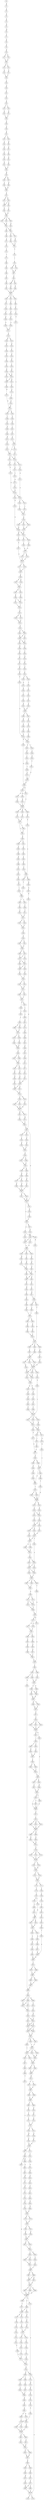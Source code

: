 strict digraph  {
	S0 -> S1 [ label = R ];
	S1 -> S2 [ label = A ];
	S2 -> S3 [ label = D ];
	S3 -> S4 [ label = K ];
	S4 -> S5 [ label = N ];
	S5 -> S6 [ label = M ];
	S6 -> S7 [ label = F ];
	S7 -> S8 [ label = K ];
	S8 -> S9 [ label = G ];
	S9 -> S10 [ label = N ];
	S10 -> S11 [ label = A ];
	S10 -> S12 [ label = P ];
	S11 -> S13 [ label = E ];
	S12 -> S13 [ label = E ];
	S13 -> S14 [ label = H ];
	S13 -> S15 [ label = L ];
	S14 -> S16 [ label = A ];
	S15 -> S17 [ label = S ];
	S16 -> S18 [ label = V ];
	S17 -> S18 [ label = V ];
	S18 -> S19 [ label = L ];
	S19 -> S20 [ label = G ];
	S20 -> S21 [ label = T ];
	S21 -> S22 [ label = L ];
	S22 -> S23 [ label = A ];
	S23 -> S24 [ label = V ];
	S23 -> S25 [ label = I ];
	S24 -> S26 [ label = A ];
	S25 -> S27 [ label = G ];
	S26 -> S28 [ label = V ];
	S27 -> S28 [ label = V ];
	S28 -> S29 [ label = P ];
	S29 -> S30 [ label = G ];
	S30 -> S31 [ label = E ];
	S31 -> S32 [ label = I ];
	S31 -> S33 [ label = L ];
	S32 -> S34 [ label = A ];
	S33 -> S35 [ label = R ];
	S34 -> S36 [ label = G ];
	S35 -> S37 [ label = A ];
	S36 -> S38 [ label = L ];
	S37 -> S39 [ label = Y ];
	S38 -> S40 [ label = W ];
	S39 -> S41 [ label = A ];
	S40 -> S42 [ label = E ];
	S41 -> S43 [ label = L ];
	S42 -> S44 [ label = A ];
	S43 -> S44 [ label = A ];
	S44 -> S45 [ label = H ];
	S45 -> S46 [ label = Q ];
	S45 -> S47 [ label = R ];
	S46 -> S48 [ label = S ];
	S47 -> S49 [ label = R ];
	S48 -> S50 [ label = H ];
	S49 -> S50 [ label = H ];
	S50 -> S51 [ label = G ];
	S51 -> S52 [ label = K ];
	S51 -> S53 [ label = R ];
	S52 -> S54 [ label = L ];
	S53 -> S54 [ label = L ];
	S53 -> S55 [ label = D ];
	S54 -> S56 [ label = P ];
	S55 -> S57 [ label = T ];
	S56 -> S58 [ label = W ];
	S57 -> S58 [ label = W ];
	S58 -> S59 [ label = E ];
	S58 -> S60 [ label = H ];
	S58 -> S61 [ label = I ];
	S59 -> S62 [ label = R ];
	S60 -> S63 [ label = K ];
	S61 -> S62 [ label = R ];
	S62 -> S64 [ label = L ];
	S62 -> S65 [ label = I ];
	S63 -> S64 [ label = L ];
	S64 -> S66 [ label = F ];
	S64 -> S67 [ label = L ];
	S65 -> S68 [ label = A ];
	S66 -> S69 [ label = Q ];
	S67 -> S70 [ label = E ];
	S68 -> S71 [ label = A ];
	S69 -> S72 [ label = P ];
	S70 -> S72 [ label = P ];
	S71 -> S73 [ label = A ];
	S72 -> S74 [ label = S ];
	S73 -> S75 [ label = V ];
	S74 -> S76 [ label = I ];
	S75 -> S77 [ label = V ];
	S76 -> S78 [ label = D ];
	S76 -> S79 [ label = R ];
	S77 -> S80 [ label = L ];
	S78 -> S81 [ label = M ];
	S79 -> S81 [ label = M ];
	S80 -> S82 [ label = L ];
	S81 -> S83 [ label = A ];
	S82 -> S84 [ label = T ];
	S83 -> S85 [ label = E ];
	S83 -> S86 [ label = R ];
	S84 -> S87 [ label = V ];
	S85 -> S88 [ label = N ];
	S86 -> S89 [ label = D ];
	S87 -> S90 [ label = A ];
	S88 -> S91 [ label = G ];
	S89 -> S91 [ label = G ];
	S90 -> S92 [ label = V ];
	S91 -> S93 [ label = Y ];
	S91 -> S94 [ label = V ];
	S91 -> S95 [ label = F ];
	S92 -> S91 [ label = G ];
	S93 -> S96 [ label = F ];
	S94 -> S97 [ label = P ];
	S95 -> S98 [ label = V ];
	S96 -> S99 [ label = I ];
	S97 -> S100 [ label = V ];
	S98 -> S101 [ label = F ];
	S99 -> S102 [ label = N ];
	S100 -> S103 [ label = S ];
	S101 -> S104 [ label = Y ];
	S102 -> S105 [ label = D ];
	S103 -> S106 [ label = R ];
	S104 -> S107 [ label = E ];
	S105 -> S108 [ label = A ];
	S106 -> S109 [ label = E ];
	S107 -> S110 [ label = L ];
	S108 -> S111 [ label = L ];
	S109 -> S111 [ label = L ];
	S110 -> S112 [ label = F ];
	S110 -> S113 [ label = Y ];
	S111 -> S114 [ label = A ];
	S112 -> S115 [ label = E ];
	S112 -> S116 [ label = C ];
	S113 -> S117 [ label = G ];
	S114 -> S118 [ label = R ];
	S114 -> S119 [ label = E ];
	S115 -> S120 [ label = N ];
	S116 -> S121 [ label = W ];
	S116 -> S122 [ label = L ];
	S117 -> S116 [ label = C ];
	S118 -> S123 [ label = A ];
	S119 -> S124 [ label = K ];
	S120 -> S125 [ label = D ];
	S121 -> S126 [ label = P ];
	S122 -> S127 [ label = E ];
	S123 -> S128 [ label = I ];
	S124 -> S129 [ label = L ];
	S125 -> S130 [ label = D ];
	S126 -> S131 [ label = N ];
	S127 -> S132 [ label = P ];
	S128 -> S133 [ label = D ];
	S129 -> S134 [ label = A ];
	S130 -> S135 [ label = G ];
	S130 -> S136 [ label = S ];
	S131 -> S135 [ label = G ];
	S132 -> S137 [ label = D ];
	S133 -> S138 [ label = S ];
	S134 -> S139 [ label = K ];
	S135 -> S140 [ label = S ];
	S135 -> S141 [ label = T ];
	S136 -> S142 [ label = H ];
	S137 -> S143 [ label = S ];
	S138 -> S144 [ label = S ];
	S139 -> S145 [ label = I ];
	S140 -> S146 [ label = L ];
	S141 -> S147 [ label = V ];
	S142 -> S148 [ label = N ];
	S143 -> S130 [ label = D ];
	S144 -> S149 [ label = Q ];
	S145 -> S150 [ label = D ];
	S146 -> S151 [ label = K ];
	S147 -> S151 [ label = K ];
	S148 -> S152 [ label = D ];
	S148 -> S153 [ label = H ];
	S149 -> S154 [ label = D ];
	S149 -> S155 [ label = E ];
	S150 -> S155 [ label = E ];
	S151 -> S156 [ label = K ];
	S152 -> S157 [ label = L ];
	S152 -> S158 [ label = I ];
	S153 -> S159 [ label = T ];
	S154 -> S160 [ label = Y ];
	S155 -> S160 [ label = Y ];
	S155 -> S161 [ label = R ];
	S156 -> S162 [ label = S ];
	S156 -> S163 [ label = A ];
	S156 -> S164 [ label = E ];
	S157 -> S165 [ label = I ];
	S158 -> S166 [ label = V ];
	S159 -> S167 [ label = A ];
	S160 -> S168 [ label = I ];
	S161 -> S169 [ label = V ];
	S162 -> S170 [ label = G ];
	S163 -> S170 [ label = G ];
	S164 -> S148 [ label = N ];
	S165 -> S171 [ label = R ];
	S166 -> S171 [ label = R ];
	S167 -> S172 [ label = P ];
	S168 -> S173 [ label = H ];
	S169 -> S174 [ label = K ];
	S170 -> S152 [ label = D ];
	S171 -> S175 [ label = R ];
	S171 -> S176 [ label = Y ];
	S172 -> S177 [ label = L ];
	S172 -> S178 [ label = A ];
	S173 -> S179 [ label = N ];
	S174 -> S180 [ label = F ];
	S175 -> S172 [ label = P ];
	S176 -> S172 [ label = P ];
	S177 -> S181 [ label = L ];
	S178 -> S181 [ label = L ];
	S178 -> S182 [ label = V ];
	S179 -> S183 [ label = R ];
	S179 -> S184 [ label = D ];
	S180 -> S185 [ label = K ];
	S181 -> S186 [ label = A ];
	S182 -> S187 [ label = S ];
	S182 -> S188 [ label = D ];
	S183 -> S189 [ label = T ];
	S184 -> S190 [ label = S ];
	S185 -> S179 [ label = N ];
	S186 -> S191 [ label = Q ];
	S186 -> S192 [ label = R ];
	S187 -> S193 [ label = A ];
	S188 -> S193 [ label = A ];
	S188 -> S194 [ label = H ];
	S189 -> S195 [ label = F ];
	S190 -> S196 [ label = E ];
	S191 -> S197 [ label = T ];
	S192 -> S197 [ label = T ];
	S193 -> S198 [ label = F ];
	S194 -> S199 [ label = W ];
	S195 -> S200 [ label = N ];
	S196 -> S201 [ label = I ];
	S197 -> S202 [ label = M ];
	S197 -> S203 [ label = L ];
	S198 -> S204 [ label = Y ];
	S199 -> S205 [ label = N ];
	S200 -> S206 [ label = L ];
	S201 -> S207 [ label = C ];
	S202 -> S208 [ label = R ];
	S203 -> S209 [ label = E ];
	S204 -> S210 [ label = N ];
	S205 -> S211 [ label = S ];
	S206 -> S212 [ label = W ];
	S207 -> S213 [ label = A ];
	S208 -> S214 [ label = I ];
	S208 -> S215 [ label = T ];
	S209 -> S215 [ label = T ];
	S210 -> S216 [ label = G ];
	S211 -> S217 [ label = E ];
	S212 -> S218 [ label = P ];
	S213 -> S110 [ label = L ];
	S214 -> S219 [ label = I ];
	S215 -> S219 [ label = I ];
	S216 -> S220 [ label = S ];
	S217 -> S221 [ label = K ];
	S218 -> S222 [ label = I ];
	S219 -> S223 [ label = A ];
	S220 -> S224 [ label = L ];
	S221 -> S225 [ label = K ];
	S222 -> S112 [ label = F ];
	S223 -> S226 [ label = K ];
	S223 -> S227 [ label = R ];
	S224 -> S228 [ label = T ];
	S224 -> S229 [ label = A ];
	S225 -> S230 [ label = E ];
	S226 -> S231 [ label = E ];
	S227 -> S231 [ label = E ];
	S228 -> S232 [ label = D ];
	S229 -> S233 [ label = T ];
	S230 -> S234 [ label = G ];
	S231 -> S235 [ label = G ];
	S232 -> S236 [ label = K ];
	S233 -> S237 [ label = L ];
	S234 -> S238 [ label = G ];
	S234 -> S239 [ label = H ];
	S235 -> S182 [ label = V ];
	S235 -> S240 [ label = E ];
	S236 -> S241 [ label = I ];
	S237 -> S242 [ label = L ];
	S238 -> S243 [ label = D ];
	S238 -> S244 [ label = V ];
	S239 -> S245 [ label = D ];
	S240 -> S188 [ label = D ];
	S241 -> S246 [ label = I ];
	S242 -> S247 [ label = V ];
	S243 -> S248 [ label = N ];
	S244 -> S249 [ label = L ];
	S245 -> S250 [ label = L ];
	S245 -> S251 [ label = H ];
	S246 -> S252 [ label = N ];
	S247 -> S253 [ label = E ];
	S248 -> S254 [ label = I ];
	S249 -> S255 [ label = S ];
	S250 -> S256 [ label = W ];
	S250 -> S257 [ label = R ];
	S251 -> S258 [ label = Y ];
	S252 -> S259 [ label = D ];
	S253 -> S259 [ label = D ];
	S254 -> S260 [ label = I ];
	S255 -> S261 [ label = L ];
	S256 -> S262 [ label = N ];
	S257 -> S263 [ label = S ];
	S258 -> S264 [ label = K ];
	S258 -> S265 [ label = H ];
	S258 -> S266 [ label = H ];
	S259 -> S267 [ label = L ];
	S259 -> S268 [ label = V ];
	S260 -> S269 [ label = T ];
	S261 -> S270 [ label = E ];
	S262 -> S258 [ label = Y ];
	S263 -> S258 [ label = Y ];
	S264 -> S271 [ label = P ];
	S265 -> S272 [ label = A ];
	S266 -> S273 [ label = D ];
	S267 -> S274 [ label = N ];
	S268 -> S275 [ label = R ];
	S269 -> S276 [ label = A ];
	S270 -> S245 [ label = D ];
	S271 -> S277 [ label = E ];
	S272 -> S277 [ label = E ];
	S273 -> S278 [ label = E ];
	S274 -> S279 [ label = E ];
	S275 -> S280 [ label = A ];
	S276 -> S270 [ label = E ];
	S277 -> S281 [ label = V ];
	S277 -> S282 [ label = I ];
	S278 -> S283 [ label = G ];
	S279 -> S284 [ label = G ];
	S280 -> S285 [ label = K ];
	S281 -> S286 [ label = K ];
	S282 -> S281 [ label = V ];
	S283 -> S287 [ label = K ];
	S283 -> S288 [ label = D ];
	S284 -> S289 [ label = F ];
	S285 -> S234 [ label = G ];
	S286 -> S290 [ label = P ];
	S286 -> S291 [ label = P ];
	S287 -> S292 [ label = Y ];
	S288 -> S293 [ label = H ];
	S289 -> S238 [ label = G ];
	S290 -> S294 [ label = A ];
	S291 -> S295 [ label = L ];
	S292 -> S296 [ label = T ];
	S293 -> S297 [ label = H ];
	S294 -> S298 [ label = I ];
	S295 -> S299 [ label = I ];
	S296 -> S300 [ label = V ];
	S296 -> S301 [ label = L ];
	S297 -> S302 [ label = H ];
	S298 -> S303 [ label = N ];
	S299 -> S304 [ label = F ];
	S300 -> S305 [ label = F ];
	S301 -> S306 [ label = V ];
	S302 -> S307 [ label = E ];
	S303 -> S308 [ label = I ];
	S304 -> S309 [ label = P ];
	S305 -> S310 [ label = S ];
	S306 -> S311 [ label = T ];
	S307 -> S312 [ label = A ];
	S307 -> S313 [ label = V ];
	S307 -> S314 [ label = D ];
	S308 -> S315 [ label = T ];
	S309 -> S316 [ label = V ];
	S310 -> S317 [ label = P ];
	S311 -> S317 [ label = P ];
	S312 -> S318 [ label = F ];
	S313 -> S319 [ label = L ];
	S314 -> S320 [ label = P ];
	S314 -> S321 [ label = E ];
	S315 -> S322 [ label = L ];
	S316 -> S283 [ label = G ];
	S317 -> S323 [ label = G ];
	S317 -> S324 [ label = A ];
	S318 -> S325 [ label = R ];
	S319 -> S326 [ label = K ];
	S320 -> S327 [ label = R ];
	S320 -> S328 [ label = E ];
	S321 -> S329 [ label = E ];
	S322 -> S330 [ label = D ];
	S323 -> S331 [ label = P ];
	S324 -> S331 [ label = P ];
	S325 -> S332 [ label = F ];
	S326 -> S332 [ label = F ];
	S327 -> S333 [ label = N ];
	S328 -> S334 [ label = F ];
	S328 -> S335 [ label = H ];
	S329 -> S336 [ label = S ];
	S330 -> S337 [ label = N ];
	S331 -> S338 [ label = P ];
	S332 -> S339 [ label = A ];
	S333 -> S340 [ label = N ];
	S334 -> S341 [ label = E ];
	S335 -> S342 [ label = H ];
	S336 -> S320 [ label = P ];
	S337 -> S343 [ label = L ];
	S338 -> S344 [ label = G ];
	S339 -> S345 [ label = F ];
	S339 -> S346 [ label = Y ];
	S340 -> S347 [ label = P ];
	S340 -> S341 [ label = E ];
	S341 -> S348 [ label = N ];
	S342 -> S349 [ label = S ];
	S343 -> S296 [ label = T ];
	S344 -> S350 [ label = S ];
	S344 -> S351 [ label = G ];
	S345 -> S352 [ label = A ];
	S346 -> S352 [ label = A ];
	S347 -> S348 [ label = N ];
	S348 -> S353 [ label = V ];
	S348 -> S354 [ label = I ];
	S348 -> S355 [ label = M ];
	S349 -> S356 [ label = P ];
	S349 -> S357 [ label = H ];
	S350 -> S358 [ label = G ];
	S351 -> S358 [ label = G ];
	S352 -> S359 [ label = K ];
	S352 -> S360 [ label = Q ];
	S353 -> S361 [ label = T ];
	S354 -> S362 [ label = M ];
	S355 -> S363 [ label = A ];
	S356 -> S364 [ label = A ];
	S357 -> S365 [ label = S ];
	S358 -> S366 [ label = P ];
	S358 -> S367 [ label = A ];
	S359 -> S368 [ label = R ];
	S360 -> S369 [ label = H ];
	S361 -> S370 [ label = K ];
	S362 -> S371 [ label = E ];
	S363 -> S372 [ label = Q ];
	S364 -> S373 [ label = Y ];
	S365 -> S374 [ label = R ];
	S366 -> S375 [ label = V ];
	S367 -> S375 [ label = V ];
	S367 -> S376 [ label = I ];
	S368 -> S377 [ label = T ];
	S368 -> S378 [ label = S ];
	S369 -> S379 [ label = R ];
	S370 -> S380 [ label = L ];
	S371 -> S380 [ label = L ];
	S372 -> S381 [ label = K ];
	S373 -> S382 [ label = A ];
	S373 -> S383 [ label = G ];
	S374 -> S384 [ label = L ];
	S374 -> S385 [ label = R ];
	S374 -> S386 [ label = E ];
	S375 -> S387 [ label = L ];
	S375 -> S388 [ label = M ];
	S376 -> S387 [ label = L ];
	S377 -> S389 [ label = D ];
	S378 -> S390 [ label = N ];
	S379 -> S391 [ label = E ];
	S380 -> S392 [ label = V ];
	S380 -> S393 [ label = A ];
	S381 -> S392 [ label = V ];
	S382 -> S394 [ label = D ];
	S383 -> S395 [ label = E ];
	S384 -> S396 [ label = K ];
	S385 -> S397 [ label = L ];
	S386 -> S398 [ label = G ];
	S387 -> S399 [ label = S ];
	S387 -> S400 [ label = T ];
	S388 -> S399 [ label = S ];
	S389 -> S401 [ label = L ];
	S390 -> S401 [ label = L ];
	S391 -> S401 [ label = L ];
	S392 -> S402 [ label = K ];
	S392 -> S403 [ label = Q ];
	S393 -> S402 [ label = K ];
	S394 -> S404 [ label = D ];
	S395 -> S405 [ label = K ];
	S396 -> S406 [ label = I ];
	S397 -> S406 [ label = I ];
	S398 -> S407 [ label = T ];
	S399 -> S408 [ label = L ];
	S400 -> S409 [ label = S ];
	S401 -> S410 [ label = A ];
	S401 -> S411 [ label = G ];
	S402 -> S412 [ label = N ];
	S403 -> S413 [ label = E ];
	S404 -> S414 [ label = L ];
	S405 -> S414 [ label = L ];
	S406 -> S415 [ label = N ];
	S406 -> S416 [ label = S ];
	S406 -> S417 [ label = Q ];
	S407 -> S418 [ label = D ];
	S408 -> S419 [ label = I ];
	S409 -> S419 [ label = I ];
	S410 -> S314 [ label = D ];
	S411 -> S314 [ label = D ];
	S412 -> S420 [ label = M ];
	S413 -> S421 [ label = L ];
	S414 -> S374 [ label = R ];
	S415 -> S422 [ label = D ];
	S416 -> S422 [ label = D ];
	S417 -> S423 [ label = H ];
	S418 -> S422 [ label = D ];
	S419 -> S424 [ label = L ];
	S419 -> S425 [ label = V ];
	S420 -> S426 [ label = T ];
	S421 -> S427 [ label = M ];
	S422 -> S428 [ label = D ];
	S422 -> S429 [ label = E ];
	S422 -> S430 [ label = S ];
	S423 -> S428 [ label = D ];
	S424 -> S431 [ label = N ];
	S425 -> S431 [ label = N ];
	S426 -> S432 [ label = A ];
	S427 -> S349 [ label = S ];
	S428 -> S433 [ label = H ];
	S428 -> S434 [ label = R ];
	S429 -> S433 [ label = H ];
	S430 -> S435 [ label = G ];
	S431 -> S436 [ label = I ];
	S431 -> S437 [ label = A ];
	S432 -> S438 [ label = D ];
	S433 -> S439 [ label = T ];
	S434 -> S439 [ label = T ];
	S435 -> S440 [ label = E ];
	S436 -> S441 [ label = L ];
	S437 -> S441 [ label = L ];
	S438 -> S442 [ label = W ];
	S439 -> S443 [ label = W ];
	S439 -> S444 [ label = H ];
	S440 -> S445 [ label = Y ];
	S441 -> S446 [ label = D ];
	S441 -> S447 [ label = S ];
	S442 -> S373 [ label = Y ];
	S443 -> S448 [ label = P ];
	S444 -> S449 [ label = E ];
	S445 -> S450 [ label = G ];
	S445 -> S451 [ label = T ];
	S445 -> S452 [ label = E ];
	S446 -> S453 [ label = G ];
	S447 -> S454 [ label = A ];
	S448 -> S455 [ label = V ];
	S449 -> S456 [ label = R ];
	S450 -> S457 [ label = P ];
	S451 -> S457 [ label = P ];
	S452 -> S458 [ label = H ];
	S453 -> S459 [ label = Y ];
	S454 -> S460 [ label = F ];
	S455 -> S461 [ label = D ];
	S456 -> S462 [ label = S ];
	S457 -> S463 [ label = D ];
	S457 -> S464 [ label = T ];
	S458 -> S463 [ label = D ];
	S459 -> S465 [ label = N ];
	S459 -> S466 [ label = D ];
	S460 -> S467 [ label = H ];
	S461 -> S468 [ label = Y ];
	S462 -> S469 [ label = F ];
	S463 -> S470 [ label = W ];
	S463 -> S471 [ label = H ];
	S464 -> S472 [ label = E ];
	S465 -> S473 [ label = F ];
	S466 -> S473 [ label = F ];
	S467 -> S474 [ label = M ];
	S468 -> S445 [ label = Y ];
	S469 -> S445 [ label = Y ];
	S470 -> S475 [ label = S ];
	S471 -> S476 [ label = H ];
	S472 -> S477 [ label = P ];
	S473 -> S478 [ label = S ];
	S473 -> S479 [ label = I ];
	S474 -> S480 [ label = Q ];
	S475 -> S481 [ label = V ];
	S476 -> S482 [ label = H ];
	S477 -> S483 [ label = D ];
	S478 -> S484 [ label = S ];
	S479 -> S485 [ label = P ];
	S480 -> S486 [ label = R ];
	S481 -> S477 [ label = P ];
	S482 -> S487 [ label = S ];
	S483 -> S488 [ label = D ];
	S483 -> S489 [ label = K ];
	S484 -> S490 [ label = E ];
	S485 -> S490 [ label = E ];
	S486 -> S491 [ label = R ];
	S487 -> S492 [ label = G ];
	S487 -> S493 [ label = S ];
	S488 -> S487 [ label = S ];
	S489 -> S494 [ label = P ];
	S490 -> S495 [ label = S ];
	S491 -> S496 [ label = E ];
	S492 -> S497 [ label = T ];
	S493 -> S498 [ label = M ];
	S494 -> S499 [ label = H ];
	S495 -> S500 [ label = I ];
	S495 -> S501 [ label = L ];
	S496 -> S502 [ label = M ];
	S497 -> S503 [ label = A ];
	S497 -> S504 [ label = S ];
	S498 -> S505 [ label = Y ];
	S499 -> S506 [ label = Y ];
	S500 -> S507 [ label = S ];
	S501 -> S507 [ label = S ];
	S502 -> S508 [ label = Q ];
	S503 -> S509 [ label = H ];
	S504 -> S509 [ label = H ];
	S505 -> S509 [ label = H ];
	S506 -> S492 [ label = G ];
	S507 -> S510 [ label = E ];
	S507 -> S511 [ label = K ];
	S508 -> S512 [ label = D ];
	S509 -> S513 [ label = L ];
	S509 -> S514 [ label = H ];
	S510 -> S515 [ label = K ];
	S511 -> S516 [ label = N ];
	S512 -> S517 [ label = T ];
	S513 -> S518 [ label = S ];
	S514 -> S519 [ label = G ];
	S515 -> S520 [ label = N ];
	S516 -> S521 [ label = K ];
	S517 -> S522 [ label = E ];
	S518 -> S523 [ label = L ];
	S518 -> S524 [ label = V ];
	S519 -> S524 [ label = V ];
	S520 -> S525 [ label = K ];
	S521 -> S526 [ label = R ];
	S522 -> S527 [ label = G ];
	S523 -> S528 [ label = V ];
	S524 -> S529 [ label = L ];
	S525 -> S530 [ label = V ];
	S526 -> S530 [ label = V ];
	S526 -> S531 [ label = A ];
	S527 -> S526 [ label = R ];
	S528 -> S532 [ label = A ];
	S529 -> S532 [ label = A ];
	S529 -> S533 [ label = I ];
	S530 -> S534 [ label = L ];
	S531 -> S534 [ label = L ];
	S532 -> S535 [ label = S ];
	S532 -> S536 [ label = E ];
	S533 -> S537 [ label = T ];
	S534 -> S538 [ label = T ];
	S534 -> S539 [ label = D ];
	S535 -> S540 [ label = N ];
	S536 -> S541 [ label = D ];
	S537 -> S541 [ label = D ];
	S538 -> S542 [ label = Y ];
	S538 -> S543 [ label = I ];
	S539 -> S544 [ label = F ];
	S540 -> S545 [ label = G ];
	S541 -> S545 [ label = G ];
	S541 -> S546 [ label = S ];
	S542 -> S547 [ label = H ];
	S543 -> S547 [ label = H ];
	S544 -> S547 [ label = H ];
	S545 -> S548 [ label = D ];
	S545 -> S549 [ label = G ];
	S546 -> S550 [ label = A ];
	S547 -> S551 [ label = R ];
	S547 -> S552 [ label = H ];
	S548 -> S553 [ label = A ];
	S549 -> S553 [ label = A ];
	S550 -> S554 [ label = L ];
	S550 -> S555 [ label = V ];
	S551 -> S556 [ label = I ];
	S552 -> S557 [ label = M ];
	S553 -> S558 [ label = V ];
	S554 -> S559 [ label = T ];
	S555 -> S559 [ label = T ];
	S555 -> S560 [ label = C ];
	S556 -> S561 [ label = V ];
	S557 -> S561 [ label = V ];
	S558 -> S550 [ label = A ];
	S558 -> S562 [ label = S ];
	S559 -> S563 [ label = S ];
	S560 -> S563 [ label = S ];
	S561 -> S307 [ label = E ];
	S562 -> S555 [ label = V ];
	S563 -> S564 [ label = T ];
	S563 -> S565 [ label = S ];
	S563 -> S566 [ label = E ];
	S564 -> S567 [ label = I ];
	S565 -> S567 [ label = I ];
	S566 -> S568 [ label = V ];
	S567 -> S569 [ label = N ];
	S568 -> S570 [ label = G ];
	S569 -> S571 [ label = L ];
	S569 -> S572 [ label = F ];
	S570 -> S573 [ label = S ];
	S570 -> S574 [ label = R ];
	S571 -> S575 [ label = F ];
	S571 -> S576 [ label = Y ];
	S572 -> S576 [ label = Y ];
	S573 -> S577 [ label = K ];
	S573 -> S578 [ label = Q ];
	S574 -> S579 [ label = G ];
	S575 -> S580 [ label = F ];
	S576 -> S580 [ label = F ];
	S577 -> S581 [ label = V ];
	S578 -> S581 [ label = V ];
	S579 -> S582 [ label = I ];
	S580 -> S570 [ label = G ];
	S581 -> S583 [ label = R ];
	S581 -> S584 [ label = V ];
	S582 -> S585 [ label = L ];
	S582 -> S586 [ label = I ];
	S583 -> S587 [ label = G ];
	S584 -> S588 [ label = S ];
	S585 -> S589 [ label = F ];
	S585 -> S590 [ label = V ];
	S586 -> S591 [ label = L ];
	S587 -> S592 [ label = R ];
	S588 -> S593 [ label = N ];
	S589 -> S594 [ label = N ];
	S590 -> S595 [ label = D ];
	S591 -> S594 [ label = N ];
	S592 -> S596 [ label = S ];
	S593 -> S597 [ label = R ];
	S594 -> S598 [ label = N ];
	S594 -> S599 [ label = D ];
	S595 -> S600 [ label = G ];
	S596 -> S601 [ label = T ];
	S597 -> S601 [ label = T ];
	S598 -> S602 [ label = Q ];
	S598 -> S603 [ label = E ];
	S599 -> S602 [ label = Q ];
	S600 -> S604 [ label = G ];
	S601 -> S579 [ label = G ];
	S602 -> S605 [ label = M ];
	S603 -> S605 [ label = M ];
	S604 -> S606 [ label = T ];
	S604 -> S607 [ label = S ];
	S604 -> S608 [ label = N ];
	S605 -> S609 [ label = D ];
	S605 -> S610 [ label = S ];
	S606 -> S611 [ label = I ];
	S606 -> S612 [ label = K ];
	S607 -> S612 [ label = K ];
	S608 -> S613 [ label = V ];
	S609 -> S614 [ label = D ];
	S610 -> S614 [ label = D ];
	S611 -> S615 [ label = I ];
	S612 -> S615 [ label = I ];
	S613 -> S616 [ label = V ];
	S614 -> S617 [ label = F ];
	S615 -> S618 [ label = T ];
	S616 -> S619 [ label = D ];
	S617 -> S620 [ label = S ];
	S618 -> S621 [ label = T ];
	S618 -> S622 [ label = A ];
	S619 -> S622 [ label = A ];
	S620 -> S623 [ label = A ];
	S620 -> S624 [ label = S ];
	S620 -> S625 [ label = C ];
	S621 -> S626 [ label = A ];
	S621 -> S627 [ label = G ];
	S622 -> S626 [ label = A ];
	S622 -> S627 [ label = G ];
	S623 -> S628 [ label = P ];
	S624 -> S628 [ label = P ];
	S625 -> S628 [ label = P ];
	S626 -> S629 [ label = T ];
	S626 -> S630 [ label = I ];
	S627 -> S629 [ label = T ];
	S627 -> S630 [ label = I ];
	S628 -> S631 [ label = N ];
	S628 -> S632 [ label = Q ];
	S629 -> S633 [ label = A ];
	S630 -> S633 [ label = A ];
	S631 -> S634 [ label = I ];
	S632 -> S635 [ label = P ];
	S633 -> S636 [ label = L ];
	S633 -> S637 [ label = Q ];
	S633 -> S638 [ label = S ];
	S634 -> S639 [ label = S ];
	S634 -> S640 [ label = T ];
	S635 -> S641 [ label = P ];
	S635 -> S642 [ label = G ];
	S636 -> S643 [ label = V ];
	S637 -> S643 [ label = V ];
	S638 -> S644 [ label = L ];
	S639 -> S645 [ label = S ];
	S640 -> S646 [ label = N ];
	S641 -> S647 [ label = S ];
	S642 -> S648 [ label = K ];
	S643 -> S649 [ label = V ];
	S643 -> S650 [ label = A ];
	S643 -> S644 [ label = L ];
	S644 -> S651 [ label = A ];
	S644 -> S652 [ label = L ];
	S645 -> S653 [ label = A ];
	S646 -> S653 [ label = A ];
	S647 -> S654 [ label = P ];
	S648 -> S654 [ label = P ];
	S649 -> S655 [ label = M ];
	S650 -> S655 [ label = M ];
	S651 -> S656 [ label = N ];
	S652 -> S657 [ label = C ];
	S653 -> S658 [ label = F ];
	S654 -> S659 [ label = A ];
	S654 -> S660 [ label = S ];
	S655 -> S656 [ label = N ];
	S656 -> S661 [ label = S ];
	S656 -> S662 [ label = V ];
	S657 -> S663 [ label = L ];
	S658 -> S664 [ label = D ];
	S658 -> S665 [ label = G ];
	S659 -> S666 [ label = N ];
	S659 -> S667 [ label = F ];
	S660 -> S666 [ label = N ];
	S661 -> S668 [ label = L ];
	S662 -> S668 [ label = L ];
	S663 -> S669 [ label = G ];
	S664 -> S670 [ label = V ];
	S665 -> S670 [ label = V ];
	S666 -> S671 [ label = F ];
	S667 -> S666 [ label = N ];
	S668 -> S672 [ label = W ];
	S669 -> S673 [ label = V ];
	S670 -> S635 [ label = P ];
	S671 -> S674 [ label = I ];
	S672 -> S675 [ label = F ];
	S672 -> S676 [ label = L ];
	S673 -> S677 [ label = V ];
	S674 -> S678 [ label = Q ];
	S674 -> S679 [ label = Y ];
	S674 -> S680 [ label = E ];
	S675 -> S681 [ label = G ];
	S676 -> S681 [ label = G ];
	S677 -> S682 [ label = H ];
	S678 -> S683 [ label = P ];
	S679 -> S683 [ label = P ];
	S680 -> S683 [ label = P ];
	S681 -> S684 [ label = F ];
	S681 -> S685 [ label = Y ];
	S682 -> S686 [ label = D ];
	S682 -> S687 [ label = P ];
	S683 -> S688 [ label = G ];
	S683 -> S689 [ label = W ];
	S684 -> S690 [ label = D ];
	S685 -> S690 [ label = D ];
	S686 -> S691 [ label = Q ];
	S687 -> S692 [ label = H ];
	S688 -> S693 [ label = N ];
	S689 -> S694 [ label = K ];
	S690 -> S695 [ label = V ];
	S690 -> S696 [ label = L ];
	S691 -> S697 [ label = L ];
	S692 -> S698 [ label = A ];
	S692 -> S699 [ label = V ];
	S692 -> S700 [ label = T ];
	S693 -> S701 [ label = R ];
	S694 -> S701 [ label = R ];
	S695 -> S702 [ label = G ];
	S696 -> S703 [ label = P ];
	S697 -> S704 [ label = M ];
	S698 -> S705 [ label = I ];
	S698 -> S706 [ label = T ];
	S699 -> S707 [ label = F ];
	S700 -> S708 [ label = A ];
	S701 -> S709 [ label = P ];
	S702 -> S710 [ label = T ];
	S703 -> S711 [ label = N ];
	S704 -> S712 [ label = P ];
	S705 -> S713 [ label = N ];
	S706 -> S714 [ label = R ];
	S706 -> S715 [ label = Q ];
	S707 -> S706 [ label = T ];
	S708 -> S716 [ label = I ];
	S708 -> S717 [ label = G ];
	S709 -> S718 [ label = F ];
	S709 -> S719 [ label = L ];
	S709 -> S720 [ label = I ];
	S710 -> S721 [ label = S ];
	S711 -> S722 [ label = A ];
	S712 -> S723 [ label = N ];
	S713 -> S724 [ label = K ];
	S714 -> S725 [ label = I ];
	S715 -> S726 [ label = T ];
	S716 -> S727 [ label = W ];
	S717 -> S728 [ label = Y ];
	S717 -> S729 [ label = V ];
	S718 -> S730 [ label = S ];
	S719 -> S730 [ label = S ];
	S720 -> S730 [ label = S ];
	S721 -> S731 [ label = V ];
	S722 -> S731 [ label = V ];
	S723 -> S732 [ label = V ];
	S724 -> S733 [ label = M ];
	S725 -> S734 [ label = T ];
	S726 -> S735 [ label = F ];
	S727 -> S736 [ label = R ];
	S730 -> S738 [ label = S ];
	S730 -> S739 [ label = F ];
	S731 -> S740 [ label = E ];
	S731 -> S741 [ label = C ];
	S732 -> S742 [ label = T ];
	S733 -> S743 [ label = S ];
	S734 -> S743 [ label = S ];
	S735 -> S744 [ label = P ];
	S736 -> S745 [ label = E ];
	S738 -> S746 [ label = M ];
	S739 -> S746 [ label = M ];
	S740 -> S747 [ label = M ];
	S741 -> S748 [ label = Q ];
	S742 -> S749 [ label = D ];
	S743 -> S750 [ label = F ];
	S743 -> S751 [ label = S ];
	S744 -> S752 [ label = S ];
	S745 -> S753 [ label = G ];
	S746 -> S754 [ label = T ];
	S746 -> S755 [ label = S ];
	S747 -> S756 [ label = K ];
	S748 -> S757 [ label = P ];
	S749 -> S758 [ label = C ];
	S750 -> S759 [ label = S ];
	S751 -> S760 [ label = A ];
	S752 -> S761 [ label = V ];
	S753 -> S762 [ label = R ];
	S754 -> S763 [ label = P ];
	S755 -> S763 [ label = P ];
	S756 -> S764 [ label = R ];
	S757 -> S764 [ label = R ];
	S758 -> S765 [ label = E ];
	S759 -> S766 [ label = Y ];
	S760 -> S767 [ label = G ];
	S761 -> S768 [ label = G ];
	S762 -> S769 [ label = A ];
	S763 -> S770 [ label = T ];
	S763 -> S771 [ label = S ];
	S764 -> S677 [ label = V ];
	S764 -> S772 [ label = L ];
	S765 -> S773 [ label = Q ];
	S765 -> S774 [ label = T ];
	S766 -> S775 [ label = T ];
	S767 -> S776 [ label = S ];
	S768 -> S777 [ label = V ];
	S769 -> S778 [ label = I ];
	S770 -> S779 [ label = V ];
	S771 -> S780 [ label = L ];
	S772 -> S781 [ label = Y ];
	S773 -> S782 [ label = G ];
	S774 -> S782 [ label = G ];
	S775 -> S783 [ label = A ];
	S776 -> S777 [ label = V ];
	S777 -> S784 [ label = V ];
	S778 -> S785 [ label = S ];
	S778 -> S786 [ label = T ];
	S779 -> S787 [ label = I ];
	S780 -> S788 [ label = L ];
	S781 -> S789 [ label = I ];
	S782 -> S790 [ label = L ];
	S782 -> S791 [ label = F ];
	S783 -> S784 [ label = V ];
	S784 -> S792 [ label = Q ];
	S785 -> S793 [ label = A ];
	S786 -> S793 [ label = A ];
	S787 -> S794 [ label = S ];
	S787 -> S795 [ label = T ];
	S788 -> S796 [ label = L ];
	S789 -> S797 [ label = N ];
	S790 -> S798 [ label = D ];
	S791 -> S799 [ label = N ];
	S792 -> S800 [ label = A ];
	S792 -> S708 [ label = A ];
	S793 -> S801 [ label = A ];
	S793 -> S802 [ label = V ];
	S794 -> S803 [ label = K ];
	S795 -> S804 [ label = E ];
	S796 -> S805 [ label = D ];
	S797 -> S806 [ label = Q ];
	S798 -> S807 [ label = E ];
	S799 -> S807 [ label = E ];
	S800 -> S808 [ label = T ];
	S800 -> S809 [ label = I ];
	S801 -> S810 [ label = C ];
	S802 -> S811 [ label = S ];
	S803 -> S812 [ label = H ];
	S803 -> S813 [ label = N ];
	S804 -> S814 [ label = N ];
	S805 -> S815 [ label = E ];
	S806 -> S816 [ label = E ];
	S807 -> S817 [ label = A ];
	S807 -> S818 [ label = S ];
	S808 -> S819 [ label = L ];
	S809 -> S820 [ label = V ];
	S810 -> S821 [ label = D ];
	S811 -> S821 [ label = D ];
	S812 -> S822 [ label = G ];
	S813 -> S822 [ label = G ];
	S814 -> S803 [ label = K ];
	S815 -> S823 [ label = H ];
	S816 -> S824 [ label = D ];
	S817 -> S825 [ label = I ];
	S818 -> S825 [ label = I ];
	S819 -> S826 [ label = L ];
	S820 -> S827 [ label = V ];
	S821 -> S828 [ label = S ];
	S821 -> S829 [ label = A ];
	S822 -> S830 [ label = H ];
	S822 -> S831 [ label = V ];
	S823 -> S832 [ label = R ];
	S824 -> S833 [ label = F ];
	S825 -> S834 [ label = I ];
	S825 -> S835 [ label = K ];
	S826 -> S836 [ label = L ];
	S827 -> S836 [ label = L ];
	S828 -> S837 [ label = R ];
	S829 -> S837 [ label = R ];
	S830 -> S838 [ label = K ];
	S831 -> S839 [ label = M ];
	S832 -> S840 [ label = M ];
	S833 -> S841 [ label = F ];
	S834 -> S842 [ label = A ];
	S834 -> S843 [ label = S ];
	S835 -> S844 [ label = L ];
	S836 -> S845 [ label = P ];
	S837 -> S846 [ label = K ];
	S838 -> S847 [ label = K ];
	S839 -> S848 [ label = S ];
	S840 -> S849 [ label = V ];
	S841 -> S850 [ label = L ];
	S842 -> S851 [ label = G ];
	S843 -> S851 [ label = G ];
	S844 -> S852 [ label = L ];
	S845 -> S853 [ label = D ];
	S846 -> S854 [ label = G ];
	S846 -> S855 [ label = Y ];
	S847 -> S856 [ label = P ];
	S848 -> S857 [ label = I ];
	S849 -> S858 [ label = K ];
	S850 -> S859 [ label = Q ];
	S851 -> S860 [ label = L ];
	S852 -> S860 [ label = L ];
	S853 -> S861 [ label = G ];
	S854 -> S862 [ label = G ];
	S855 -> S863 [ label = S ];
	S856 -> S864 [ label = V ];
	S857 -> S858 [ label = K ];
	S858 -> S865 [ label = M ];
	S859 -> S866 [ label = N ];
	S860 -> S867 [ label = R ];
	S860 -> S868 [ label = E ];
	S861 -> S869 [ label = R ];
	S861 -> S870 [ label = K ];
	S862 -> S871 [ label = Y ];
	S863 -> S872 [ label = M ];
	S864 -> S865 [ label = M ];
	S865 -> S873 [ label = V ];
	S866 -> S765 [ label = E ];
	S867 -> S874 [ label = S ];
	S868 -> S874 [ label = S ];
	S868 -> S875 [ label = K ];
	S869 -> S778 [ label = I ];
	S870 -> S876 [ label = V ];
	S871 -> S877 [ label = P ];
	S872 -> S878 [ label = A ];
	S873 -> S879 [ label = V ];
	S873 -> S880 [ label = I ];
	S874 -> S881 [ label = K ];
	S875 -> S881 [ label = K ];
	S876 -> S882 [ label = G ];
	S877 -> S883 [ label = D ];
	S877 -> S884 [ label = Y ];
	S878 -> S883 [ label = D ];
	S879 -> S885 [ label = G ];
	S880 -> S885 [ label = G ];
	S881 -> S886 [ label = G ];
	S881 -> S887 [ label = H ];
	S881 -> S888 [ label = S ];
	S882 -> S793 [ label = A ];
	S883 -> S717 [ label = G ];
	S884 -> S717 [ label = G ];
	S885 -> S889 [ label = G ];
	S885 -> S890 [ label = A ];
	S886 -> S692 [ label = H ];
	S887 -> S692 [ label = H ];
	S888 -> S692 [ label = H ];
	S889 -> S891 [ label = S ];
	S890 -> S891 [ label = S ];
	S891 -> S600 [ label = G ];
}
